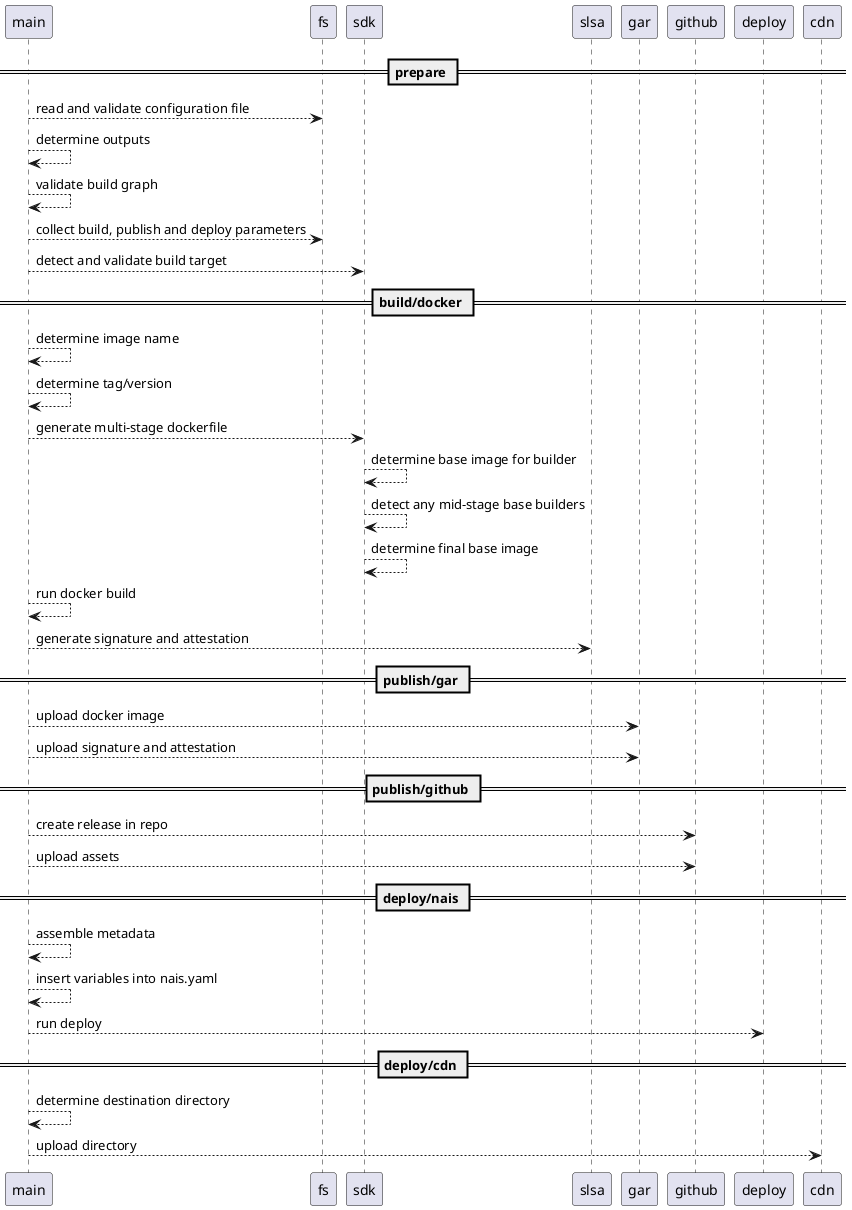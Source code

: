 @startuml

== prepare ==
main --> fs: read and validate configuration file
main --> main: determine outputs
main --> main: validate build graph
main --> fs: collect build, publish and deploy parameters
main --> sdk: detect and validate build target

== build/docker ==
main --> main: determine image name
main --> main: determine tag/version
main --> sdk: generate multi-stage dockerfile
sdk --> sdk: determine base image for builder
sdk --> sdk: detect any mid-stage base builders
sdk --> sdk: determine final base image
main --> main: run docker build
main --> slsa: generate signature and attestation

== publish/gar ==
main --> gar: upload docker image
main --> gar: upload signature and attestation

== publish/github ==
main --> github: create release in repo
main --> github: upload assets

== deploy/nais ==
main --> main: assemble metadata
main --> main: insert variables into nais.yaml
main --> deploy: run deploy

== deploy/cdn ==
main --> main: determine destination directory
main --> cdn: upload directory

@enduml
